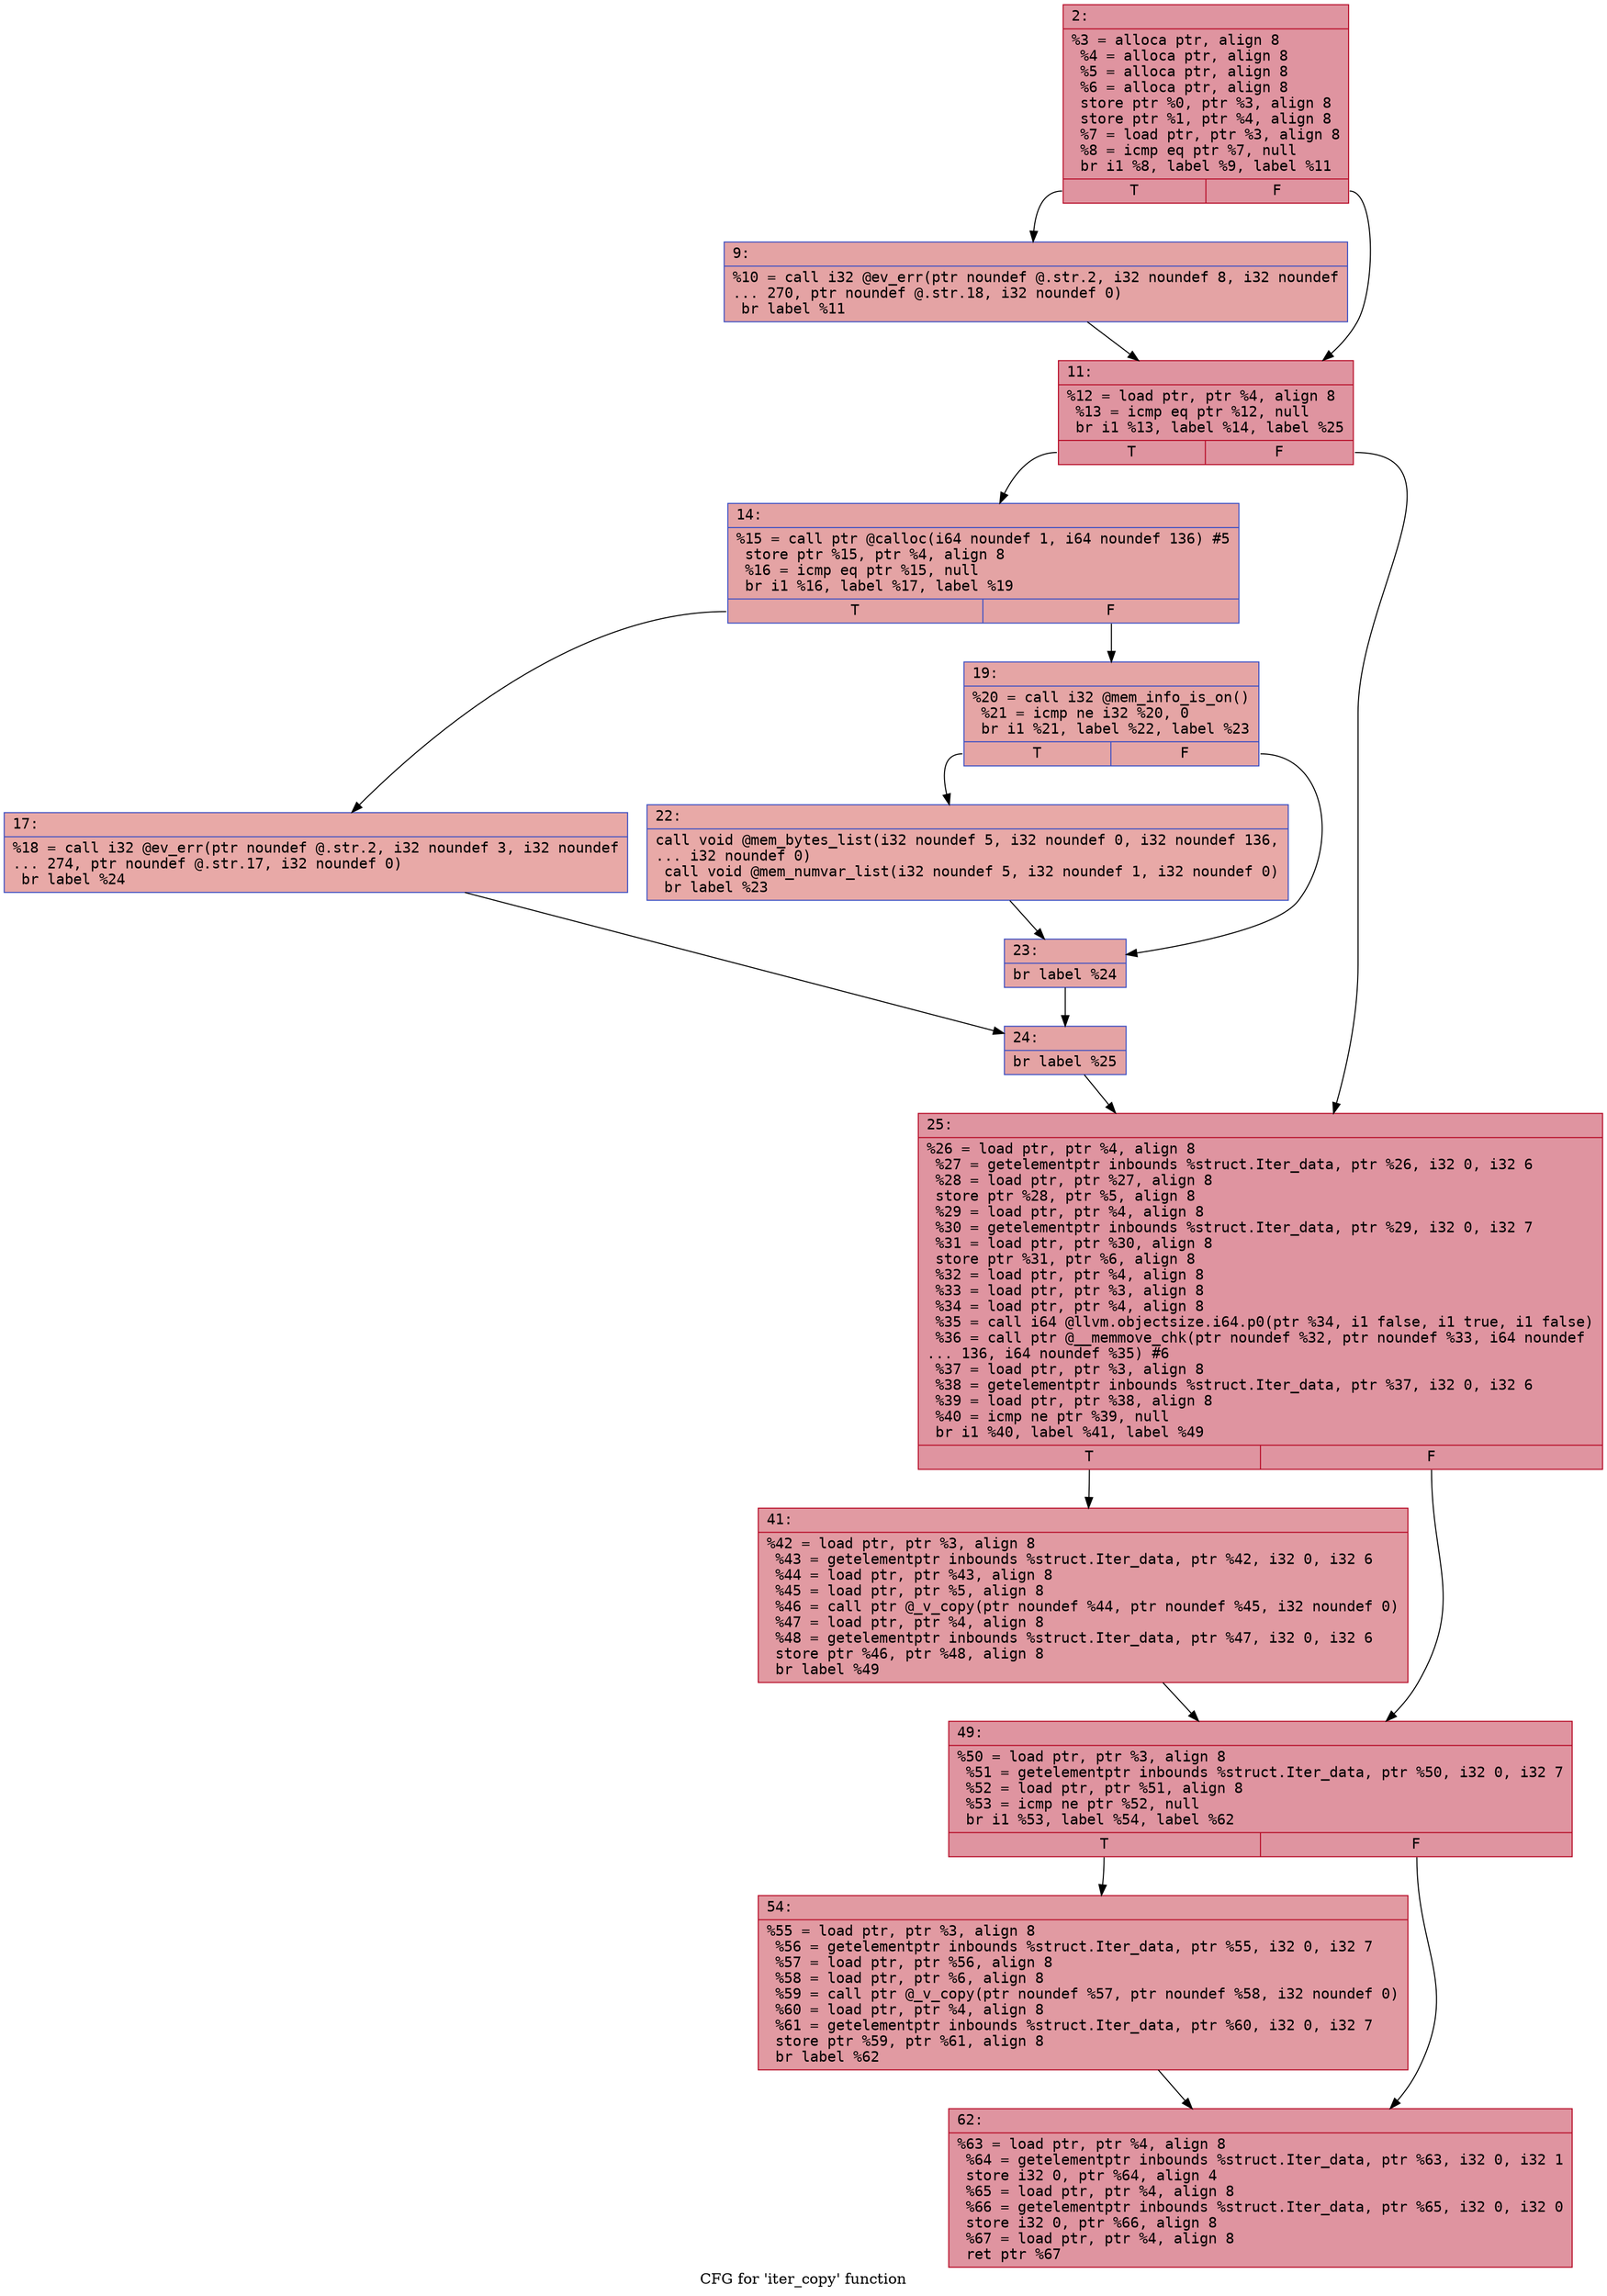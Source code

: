 digraph "CFG for 'iter_copy' function" {
	label="CFG for 'iter_copy' function";

	Node0x60000353b0c0 [shape=record,color="#b70d28ff", style=filled, fillcolor="#b70d2870" fontname="Courier",label="{2:\l|  %3 = alloca ptr, align 8\l  %4 = alloca ptr, align 8\l  %5 = alloca ptr, align 8\l  %6 = alloca ptr, align 8\l  store ptr %0, ptr %3, align 8\l  store ptr %1, ptr %4, align 8\l  %7 = load ptr, ptr %3, align 8\l  %8 = icmp eq ptr %7, null\l  br i1 %8, label %9, label %11\l|{<s0>T|<s1>F}}"];
	Node0x60000353b0c0:s0 -> Node0x60000353b430[tooltip="2 -> 9\nProbability 37.50%" ];
	Node0x60000353b0c0:s1 -> Node0x60000353b480[tooltip="2 -> 11\nProbability 62.50%" ];
	Node0x60000353b430 [shape=record,color="#3d50c3ff", style=filled, fillcolor="#c32e3170" fontname="Courier",label="{9:\l|  %10 = call i32 @ev_err(ptr noundef @.str.2, i32 noundef 8, i32 noundef\l... 270, ptr noundef @.str.18, i32 noundef 0)\l  br label %11\l}"];
	Node0x60000353b430 -> Node0x60000353b480[tooltip="9 -> 11\nProbability 100.00%" ];
	Node0x60000353b480 [shape=record,color="#b70d28ff", style=filled, fillcolor="#b70d2870" fontname="Courier",label="{11:\l|  %12 = load ptr, ptr %4, align 8\l  %13 = icmp eq ptr %12, null\l  br i1 %13, label %14, label %25\l|{<s0>T|<s1>F}}"];
	Node0x60000353b480:s0 -> Node0x60000353b4d0[tooltip="11 -> 14\nProbability 37.50%" ];
	Node0x60000353b480:s1 -> Node0x60000353b6b0[tooltip="11 -> 25\nProbability 62.50%" ];
	Node0x60000353b4d0 [shape=record,color="#3d50c3ff", style=filled, fillcolor="#c32e3170" fontname="Courier",label="{14:\l|  %15 = call ptr @calloc(i64 noundef 1, i64 noundef 136) #5\l  store ptr %15, ptr %4, align 8\l  %16 = icmp eq ptr %15, null\l  br i1 %16, label %17, label %19\l|{<s0>T|<s1>F}}"];
	Node0x60000353b4d0:s0 -> Node0x60000353b520[tooltip="14 -> 17\nProbability 37.50%" ];
	Node0x60000353b4d0:s1 -> Node0x60000353b570[tooltip="14 -> 19\nProbability 62.50%" ];
	Node0x60000353b520 [shape=record,color="#3d50c3ff", style=filled, fillcolor="#ca3b3770" fontname="Courier",label="{17:\l|  %18 = call i32 @ev_err(ptr noundef @.str.2, i32 noundef 3, i32 noundef\l... 274, ptr noundef @.str.17, i32 noundef 0)\l  br label %24\l}"];
	Node0x60000353b520 -> Node0x60000353b660[tooltip="17 -> 24\nProbability 100.00%" ];
	Node0x60000353b570 [shape=record,color="#3d50c3ff", style=filled, fillcolor="#c5333470" fontname="Courier",label="{19:\l|  %20 = call i32 @mem_info_is_on()\l  %21 = icmp ne i32 %20, 0\l  br i1 %21, label %22, label %23\l|{<s0>T|<s1>F}}"];
	Node0x60000353b570:s0 -> Node0x60000353b5c0[tooltip="19 -> 22\nProbability 62.50%" ];
	Node0x60000353b570:s1 -> Node0x60000353b610[tooltip="19 -> 23\nProbability 37.50%" ];
	Node0x60000353b5c0 [shape=record,color="#3d50c3ff", style=filled, fillcolor="#ca3b3770" fontname="Courier",label="{22:\l|  call void @mem_bytes_list(i32 noundef 5, i32 noundef 0, i32 noundef 136,\l... i32 noundef 0)\l  call void @mem_numvar_list(i32 noundef 5, i32 noundef 1, i32 noundef 0)\l  br label %23\l}"];
	Node0x60000353b5c0 -> Node0x60000353b610[tooltip="22 -> 23\nProbability 100.00%" ];
	Node0x60000353b610 [shape=record,color="#3d50c3ff", style=filled, fillcolor="#c5333470" fontname="Courier",label="{23:\l|  br label %24\l}"];
	Node0x60000353b610 -> Node0x60000353b660[tooltip="23 -> 24\nProbability 100.00%" ];
	Node0x60000353b660 [shape=record,color="#3d50c3ff", style=filled, fillcolor="#c32e3170" fontname="Courier",label="{24:\l|  br label %25\l}"];
	Node0x60000353b660 -> Node0x60000353b6b0[tooltip="24 -> 25\nProbability 100.00%" ];
	Node0x60000353b6b0 [shape=record,color="#b70d28ff", style=filled, fillcolor="#b70d2870" fontname="Courier",label="{25:\l|  %26 = load ptr, ptr %4, align 8\l  %27 = getelementptr inbounds %struct.Iter_data, ptr %26, i32 0, i32 6\l  %28 = load ptr, ptr %27, align 8\l  store ptr %28, ptr %5, align 8\l  %29 = load ptr, ptr %4, align 8\l  %30 = getelementptr inbounds %struct.Iter_data, ptr %29, i32 0, i32 7\l  %31 = load ptr, ptr %30, align 8\l  store ptr %31, ptr %6, align 8\l  %32 = load ptr, ptr %4, align 8\l  %33 = load ptr, ptr %3, align 8\l  %34 = load ptr, ptr %4, align 8\l  %35 = call i64 @llvm.objectsize.i64.p0(ptr %34, i1 false, i1 true, i1 false)\l  %36 = call ptr @__memmove_chk(ptr noundef %32, ptr noundef %33, i64 noundef\l... 136, i64 noundef %35) #6\l  %37 = load ptr, ptr %3, align 8\l  %38 = getelementptr inbounds %struct.Iter_data, ptr %37, i32 0, i32 6\l  %39 = load ptr, ptr %38, align 8\l  %40 = icmp ne ptr %39, null\l  br i1 %40, label %41, label %49\l|{<s0>T|<s1>F}}"];
	Node0x60000353b6b0:s0 -> Node0x60000353b700[tooltip="25 -> 41\nProbability 62.50%" ];
	Node0x60000353b6b0:s1 -> Node0x60000353b750[tooltip="25 -> 49\nProbability 37.50%" ];
	Node0x60000353b700 [shape=record,color="#b70d28ff", style=filled, fillcolor="#bb1b2c70" fontname="Courier",label="{41:\l|  %42 = load ptr, ptr %3, align 8\l  %43 = getelementptr inbounds %struct.Iter_data, ptr %42, i32 0, i32 6\l  %44 = load ptr, ptr %43, align 8\l  %45 = load ptr, ptr %5, align 8\l  %46 = call ptr @_v_copy(ptr noundef %44, ptr noundef %45, i32 noundef 0)\l  %47 = load ptr, ptr %4, align 8\l  %48 = getelementptr inbounds %struct.Iter_data, ptr %47, i32 0, i32 6\l  store ptr %46, ptr %48, align 8\l  br label %49\l}"];
	Node0x60000353b700 -> Node0x60000353b750[tooltip="41 -> 49\nProbability 100.00%" ];
	Node0x60000353b750 [shape=record,color="#b70d28ff", style=filled, fillcolor="#b70d2870" fontname="Courier",label="{49:\l|  %50 = load ptr, ptr %3, align 8\l  %51 = getelementptr inbounds %struct.Iter_data, ptr %50, i32 0, i32 7\l  %52 = load ptr, ptr %51, align 8\l  %53 = icmp ne ptr %52, null\l  br i1 %53, label %54, label %62\l|{<s0>T|<s1>F}}"];
	Node0x60000353b750:s0 -> Node0x60000353b7a0[tooltip="49 -> 54\nProbability 62.50%" ];
	Node0x60000353b750:s1 -> Node0x60000353b7f0[tooltip="49 -> 62\nProbability 37.50%" ];
	Node0x60000353b7a0 [shape=record,color="#b70d28ff", style=filled, fillcolor="#bb1b2c70" fontname="Courier",label="{54:\l|  %55 = load ptr, ptr %3, align 8\l  %56 = getelementptr inbounds %struct.Iter_data, ptr %55, i32 0, i32 7\l  %57 = load ptr, ptr %56, align 8\l  %58 = load ptr, ptr %6, align 8\l  %59 = call ptr @_v_copy(ptr noundef %57, ptr noundef %58, i32 noundef 0)\l  %60 = load ptr, ptr %4, align 8\l  %61 = getelementptr inbounds %struct.Iter_data, ptr %60, i32 0, i32 7\l  store ptr %59, ptr %61, align 8\l  br label %62\l}"];
	Node0x60000353b7a0 -> Node0x60000353b7f0[tooltip="54 -> 62\nProbability 100.00%" ];
	Node0x60000353b7f0 [shape=record,color="#b70d28ff", style=filled, fillcolor="#b70d2870" fontname="Courier",label="{62:\l|  %63 = load ptr, ptr %4, align 8\l  %64 = getelementptr inbounds %struct.Iter_data, ptr %63, i32 0, i32 1\l  store i32 0, ptr %64, align 4\l  %65 = load ptr, ptr %4, align 8\l  %66 = getelementptr inbounds %struct.Iter_data, ptr %65, i32 0, i32 0\l  store i32 0, ptr %66, align 8\l  %67 = load ptr, ptr %4, align 8\l  ret ptr %67\l}"];
}

